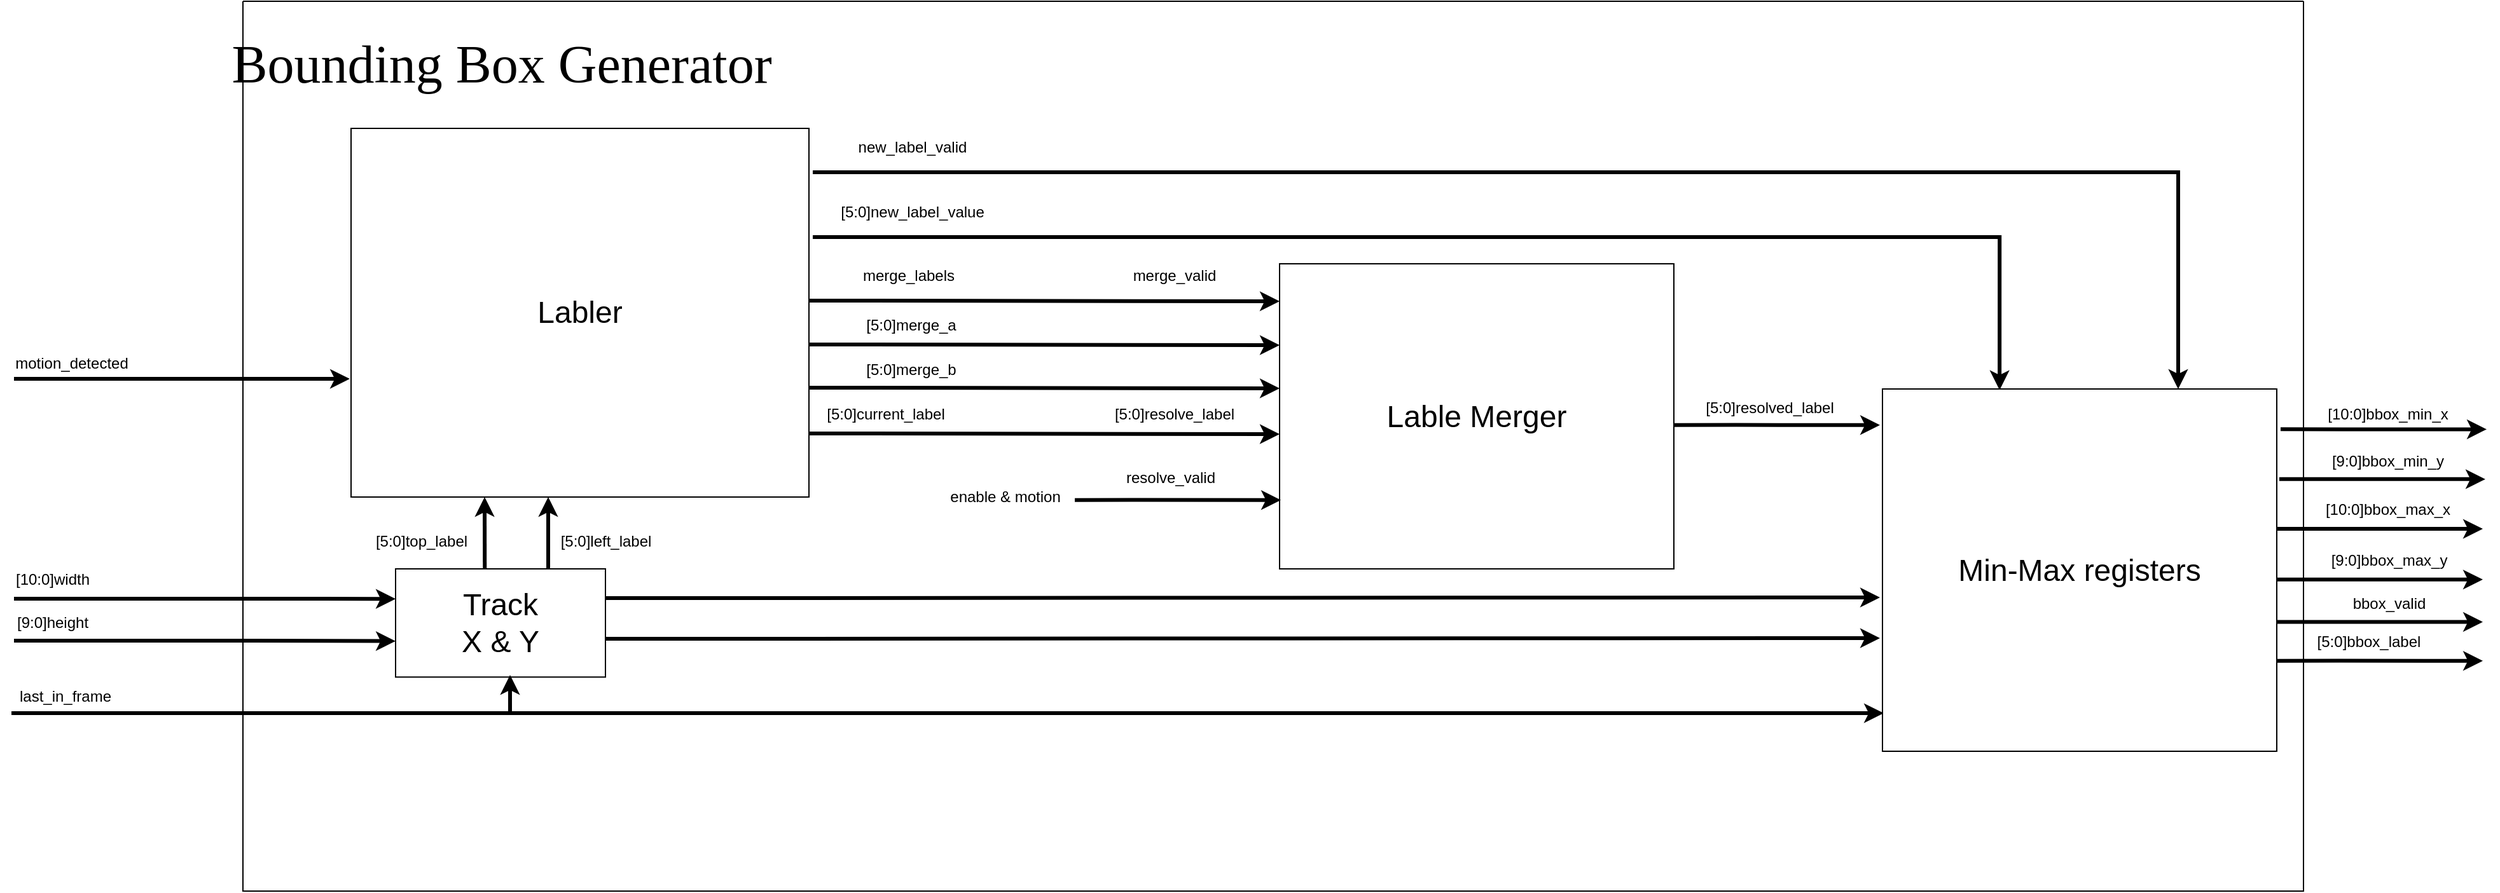 <mxfile version="27.0.6">
  <diagram name="Page-1" id="8psTu5joOEkHxSPbt8DS">
    <mxGraphModel dx="2102" dy="1302" grid="1" gridSize="10" guides="1" tooltips="1" connect="1" arrows="1" fold="1" page="1" pageScale="1" pageWidth="827" pageHeight="1169" math="0" shadow="0">
      <root>
        <mxCell id="0" />
        <mxCell id="1" parent="0" />
        <mxCell id="pzHLP5PFSMqDfCKK6MuQ-40" value="&lt;span style=&quot;text-wrap-mode: wrap;&quot;&gt;[10:0]width&lt;/span&gt;" style="text;html=1;align=center;verticalAlign=middle;resizable=0;points=[];autosize=1;strokeColor=none;fillColor=none;" parent="1" vertex="1">
          <mxGeometry x="750" y="690" width="80" height="30" as="geometry" />
        </mxCell>
        <mxCell id="pzHLP5PFSMqDfCKK6MuQ-41" value="&lt;span style=&quot;text-wrap-mode: wrap;&quot;&gt;[9:0]height&lt;/span&gt;" style="text;html=1;align=center;verticalAlign=middle;resizable=0;points=[];autosize=1;strokeColor=none;fillColor=none;" parent="1" vertex="1">
          <mxGeometry x="750.0" y="724.08" width="80" height="30" as="geometry" />
        </mxCell>
        <mxCell id="pzHLP5PFSMqDfCKK6MuQ-47" value="" style="edgeStyle=orthogonalEdgeStyle;rounded=0;orthogonalLoop=1;jettySize=auto;html=1;strokeWidth=3;" parent="1" edge="1">
          <mxGeometry relative="1" as="geometry">
            <mxPoint x="2701" y="738.24" as="targetPoint" />
            <mxPoint x="2539" y="738.19" as="sourcePoint" />
            <Array as="points">
              <mxPoint x="2588" y="738.19" />
            </Array>
          </mxGeometry>
        </mxCell>
        <mxCell id="pzHLP5PFSMqDfCKK6MuQ-48" value="&lt;span style=&quot;text-wrap-mode: wrap;&quot;&gt;bbox_valid&lt;/span&gt;" style="text;html=1;align=center;verticalAlign=middle;resizable=0;points=[];autosize=1;strokeColor=none;fillColor=none;" parent="1" vertex="1">
          <mxGeometry x="2587" y="709.44" width="80" height="30" as="geometry" />
        </mxCell>
        <mxCell id="pzHLP5PFSMqDfCKK6MuQ-49" value="" style="edgeStyle=orthogonalEdgeStyle;rounded=0;orthogonalLoop=1;jettySize=auto;html=1;strokeWidth=3;" parent="1" edge="1">
          <mxGeometry relative="1" as="geometry">
            <mxPoint x="2701" y="768.87" as="targetPoint" />
            <mxPoint x="2539" y="768.82" as="sourcePoint" />
            <Array as="points">
              <mxPoint x="2588" y="768.82" />
            </Array>
          </mxGeometry>
        </mxCell>
        <mxCell id="pzHLP5PFSMqDfCKK6MuQ-50" value="&lt;span style=&quot;text-wrap-mode: wrap;&quot;&gt;[5:0]bbox_label&lt;/span&gt;" style="text;html=1;align=center;verticalAlign=middle;resizable=0;points=[];autosize=1;strokeColor=none;fillColor=none;" parent="1" vertex="1">
          <mxGeometry x="2561" y="738.82" width="100" height="30" as="geometry" />
        </mxCell>
        <mxCell id="pzHLP5PFSMqDfCKK6MuQ-51" value="" style="edgeStyle=orthogonalEdgeStyle;rounded=0;orthogonalLoop=1;jettySize=auto;html=1;strokeWidth=3;" parent="1" edge="1">
          <mxGeometry relative="1" as="geometry">
            <mxPoint x="2704" y="586.72" as="targetPoint" />
            <mxPoint x="2542" y="586.67" as="sourcePoint" />
            <Array as="points">
              <mxPoint x="2591" y="586.67" />
            </Array>
          </mxGeometry>
        </mxCell>
        <mxCell id="pzHLP5PFSMqDfCKK6MuQ-52" value="&lt;span style=&quot;text-wrap-mode: wrap;&quot;&gt;[10:0]bbox_min_x&lt;/span&gt;" style="text;html=1;align=center;verticalAlign=middle;resizable=0;points=[];autosize=1;strokeColor=none;fillColor=none;" parent="1" vertex="1">
          <mxGeometry x="2566" y="560.0" width="120" height="30" as="geometry" />
        </mxCell>
        <mxCell id="pzHLP5PFSMqDfCKK6MuQ-53" value="" style="edgeStyle=orthogonalEdgeStyle;rounded=0;orthogonalLoop=1;jettySize=auto;html=1;strokeWidth=3;" parent="1" edge="1">
          <mxGeometry relative="1" as="geometry">
            <mxPoint x="2703" y="625.94" as="targetPoint" />
            <mxPoint x="2541" y="625.89" as="sourcePoint" />
            <Array as="points">
              <mxPoint x="2590" y="625.89" />
            </Array>
          </mxGeometry>
        </mxCell>
        <mxCell id="pzHLP5PFSMqDfCKK6MuQ-54" value="&lt;span style=&quot;text-wrap-mode: wrap;&quot;&gt;[9:0]bbox_min_y&lt;/span&gt;" style="text;html=1;align=center;verticalAlign=middle;resizable=0;points=[];autosize=1;strokeColor=none;fillColor=none;" parent="1" vertex="1">
          <mxGeometry x="2571" y="596.52" width="110" height="30" as="geometry" />
        </mxCell>
        <mxCell id="pzHLP5PFSMqDfCKK6MuQ-56" value="" style="edgeStyle=orthogonalEdgeStyle;rounded=0;orthogonalLoop=1;jettySize=auto;html=1;strokeWidth=3;" parent="1" edge="1">
          <mxGeometry relative="1" as="geometry">
            <mxPoint x="2701" y="665.05" as="targetPoint" />
            <mxPoint x="2539" y="665" as="sourcePoint" />
            <Array as="points">
              <mxPoint x="2588" y="665.0" />
            </Array>
          </mxGeometry>
        </mxCell>
        <mxCell id="pzHLP5PFSMqDfCKK6MuQ-57" value="&lt;span style=&quot;text-wrap-mode: wrap;&quot;&gt;[10:0]bbox_max_x&lt;/span&gt;" style="text;html=1;align=center;verticalAlign=middle;resizable=0;points=[];autosize=1;strokeColor=none;fillColor=none;" parent="1" vertex="1">
          <mxGeometry x="2566" y="635" width="120" height="30" as="geometry" />
        </mxCell>
        <mxCell id="pzHLP5PFSMqDfCKK6MuQ-58" value="" style="edgeStyle=orthogonalEdgeStyle;rounded=0;orthogonalLoop=1;jettySize=auto;html=1;strokeWidth=3;" parent="1" edge="1">
          <mxGeometry relative="1" as="geometry">
            <mxPoint x="2701" y="704.93" as="targetPoint" />
            <mxPoint x="2539" y="704.88" as="sourcePoint" />
            <Array as="points">
              <mxPoint x="2588" y="704.88" />
            </Array>
          </mxGeometry>
        </mxCell>
        <mxCell id="pzHLP5PFSMqDfCKK6MuQ-59" value="&lt;span style=&quot;text-wrap-mode: wrap;&quot;&gt;[9:0]bbox_max_y&lt;/span&gt;" style="text;html=1;align=center;verticalAlign=middle;resizable=0;points=[];autosize=1;strokeColor=none;fillColor=none;" parent="1" vertex="1">
          <mxGeometry x="2572" y="674.88" width="110" height="30" as="geometry" />
        </mxCell>
        <mxCell id="EjdUyEd99-lyi4bKZ8Xp-1" value="&lt;span style=&quot;font-size: 24px;&quot;&gt;Labler&lt;/span&gt;" style="rounded=0;whiteSpace=wrap;html=1;" vertex="1" parent="1">
          <mxGeometry x="1025" y="350" width="360" height="290" as="geometry" />
        </mxCell>
        <mxCell id="EjdUyEd99-lyi4bKZ8Xp-2" value="" style="edgeStyle=orthogonalEdgeStyle;rounded=0;orthogonalLoop=1;jettySize=auto;html=1;strokeWidth=3;" edge="1" parent="1">
          <mxGeometry relative="1" as="geometry">
            <mxPoint x="2227" y="719" as="targetPoint" />
            <mxPoint x="1225" y="719.54" as="sourcePoint" />
            <Array as="points">
              <mxPoint x="1274" y="719.54" />
            </Array>
          </mxGeometry>
        </mxCell>
        <mxCell id="EjdUyEd99-lyi4bKZ8Xp-3" value="motion_detected" style="text;html=1;align=center;verticalAlign=middle;resizable=0;points=[];autosize=1;strokeColor=none;fillColor=none;" vertex="1" parent="1">
          <mxGeometry x="750" y="520" width="110" height="30" as="geometry" />
        </mxCell>
        <mxCell id="EjdUyEd99-lyi4bKZ8Xp-5" value="[5:0]left_label" style="text;html=1;align=center;verticalAlign=middle;resizable=0;points=[];autosize=1;strokeColor=none;fillColor=none;" vertex="1" parent="1">
          <mxGeometry x="1180" y="660" width="90" height="30" as="geometry" />
        </mxCell>
        <mxCell id="EjdUyEd99-lyi4bKZ8Xp-6" value="" style="edgeStyle=orthogonalEdgeStyle;rounded=0;orthogonalLoop=1;jettySize=auto;html=1;strokeWidth=3;" edge="1" parent="1">
          <mxGeometry relative="1" as="geometry">
            <mxPoint x="1024" y="547.06" as="targetPoint" />
            <mxPoint x="760" y="547" as="sourcePoint" />
            <Array as="points">
              <mxPoint x="911" y="547.01" />
            </Array>
          </mxGeometry>
        </mxCell>
        <mxCell id="EjdUyEd99-lyi4bKZ8Xp-7" value="[5:0]top_label" style="text;html=1;align=center;verticalAlign=middle;resizable=0;points=[];autosize=1;strokeColor=none;fillColor=none;" vertex="1" parent="1">
          <mxGeometry x="1030" y="660" width="100" height="30" as="geometry" />
        </mxCell>
        <mxCell id="EjdUyEd99-lyi4bKZ8Xp-8" value="" style="edgeStyle=orthogonalEdgeStyle;rounded=0;orthogonalLoop=1;jettySize=auto;html=1;strokeWidth=3;entryX=0.75;entryY=0;entryDx=0;entryDy=0;" edge="1" parent="1" target="EjdUyEd99-lyi4bKZ8Xp-101">
          <mxGeometry relative="1" as="geometry">
            <mxPoint x="1550" y="384.5" as="targetPoint" />
            <mxPoint x="1388" y="384.45" as="sourcePoint" />
            <Array as="points">
              <mxPoint x="2462" y="385" />
            </Array>
          </mxGeometry>
        </mxCell>
        <mxCell id="EjdUyEd99-lyi4bKZ8Xp-9" value="new_label_valid" style="text;html=1;align=center;verticalAlign=middle;resizable=0;points=[];autosize=1;strokeColor=none;fillColor=none;" vertex="1" parent="1">
          <mxGeometry x="1411" y="350" width="110" height="30" as="geometry" />
        </mxCell>
        <mxCell id="EjdUyEd99-lyi4bKZ8Xp-10" value="" style="edgeStyle=orthogonalEdgeStyle;rounded=0;orthogonalLoop=1;jettySize=auto;html=1;strokeWidth=3;entryX=0.297;entryY=0.003;entryDx=0;entryDy=0;entryPerimeter=0;" edge="1" parent="1" target="EjdUyEd99-lyi4bKZ8Xp-101">
          <mxGeometry relative="1" as="geometry">
            <mxPoint x="1550" y="435.5" as="targetPoint" />
            <mxPoint x="1388" y="435.45" as="sourcePoint" />
            <Array as="points">
              <mxPoint x="2321" y="436" />
            </Array>
          </mxGeometry>
        </mxCell>
        <mxCell id="EjdUyEd99-lyi4bKZ8Xp-11" value="[5:0]new_label_value" style="text;html=1;align=center;verticalAlign=middle;resizable=0;points=[];autosize=1;strokeColor=none;fillColor=none;" vertex="1" parent="1">
          <mxGeometry x="1396" y="401" width="140" height="30" as="geometry" />
        </mxCell>
        <mxCell id="EjdUyEd99-lyi4bKZ8Xp-12" value="" style="edgeStyle=orthogonalEdgeStyle;rounded=0;orthogonalLoop=1;jettySize=auto;html=1;strokeWidth=3;" edge="1" parent="1">
          <mxGeometry relative="1" as="geometry">
            <mxPoint x="1755" y="486" as="targetPoint" />
            <mxPoint x="1385" y="485.45" as="sourcePoint" />
            <Array as="points">
              <mxPoint x="1434" y="485.45" />
            </Array>
          </mxGeometry>
        </mxCell>
        <mxCell id="EjdUyEd99-lyi4bKZ8Xp-13" value="merge_labels" style="text;html=1;align=center;verticalAlign=middle;resizable=0;points=[];autosize=1;strokeColor=none;fillColor=none;" vertex="1" parent="1">
          <mxGeometry x="1413" y="451" width="100" height="30" as="geometry" />
        </mxCell>
        <mxCell id="EjdUyEd99-lyi4bKZ8Xp-15" value="[5:0]merge_a" style="text;html=1;align=center;verticalAlign=middle;resizable=0;points=[];autosize=1;strokeColor=none;fillColor=none;" vertex="1" parent="1">
          <mxGeometry x="1419.5" y="490" width="90" height="30" as="geometry" />
        </mxCell>
        <mxCell id="EjdUyEd99-lyi4bKZ8Xp-17" value="[5:0]merge_b" style="text;html=1;align=center;verticalAlign=middle;resizable=0;points=[];autosize=1;strokeColor=none;fillColor=none;" vertex="1" parent="1">
          <mxGeometry x="1419.5" y="525" width="90" height="30" as="geometry" />
        </mxCell>
        <mxCell id="EjdUyEd99-lyi4bKZ8Xp-20" value="&lt;span style=&quot;font-size: 24px;&quot;&gt;Lable Merger&lt;/span&gt;" style="rounded=0;whiteSpace=wrap;html=1;" vertex="1" parent="1">
          <mxGeometry x="1755" y="456.52" width="310" height="240" as="geometry" />
        </mxCell>
        <mxCell id="EjdUyEd99-lyi4bKZ8Xp-22" value="merge_valid" style="text;html=1;align=center;verticalAlign=middle;resizable=0;points=[];autosize=1;strokeColor=none;fillColor=none;" vertex="1" parent="1">
          <mxGeometry x="1627" y="451" width="90" height="30" as="geometry" />
        </mxCell>
        <mxCell id="EjdUyEd99-lyi4bKZ8Xp-32" value="[5:0]resolved_label" style="text;html=1;align=center;verticalAlign=middle;resizable=0;points=[];autosize=1;strokeColor=none;fillColor=none;" vertex="1" parent="1">
          <mxGeometry x="2080" y="555" width="120" height="30" as="geometry" />
        </mxCell>
        <mxCell id="EjdUyEd99-lyi4bKZ8Xp-55" value="resolve_valid" style="text;html=1;align=center;verticalAlign=middle;resizable=0;points=[];autosize=1;strokeColor=none;fillColor=none;" vertex="1" parent="1">
          <mxGeometry x="1624" y="609.88" width="90" height="30" as="geometry" />
        </mxCell>
        <mxCell id="EjdUyEd99-lyi4bKZ8Xp-56" value="" style="edgeStyle=orthogonalEdgeStyle;rounded=0;orthogonalLoop=1;jettySize=auto;html=1;strokeWidth=3;" edge="1" parent="1">
          <mxGeometry relative="1" as="geometry">
            <mxPoint x="1756" y="642.38" as="targetPoint" />
            <mxPoint x="1594" y="642.33" as="sourcePoint" />
            <Array as="points">
              <mxPoint x="1643" y="642.33" />
            </Array>
          </mxGeometry>
        </mxCell>
        <mxCell id="EjdUyEd99-lyi4bKZ8Xp-57" value="[5:0]resolve_label" style="text;html=1;align=center;verticalAlign=middle;resizable=0;points=[];autosize=1;strokeColor=none;fillColor=none;" vertex="1" parent="1">
          <mxGeometry x="1612" y="560" width="120" height="30" as="geometry" />
        </mxCell>
        <mxCell id="EjdUyEd99-lyi4bKZ8Xp-61" value="[5:0]current_label" style="text;html=1;align=center;verticalAlign=middle;resizable=0;points=[];autosize=1;strokeColor=none;fillColor=none;" vertex="1" parent="1">
          <mxGeometry x="1385" y="560" width="120" height="30" as="geometry" />
        </mxCell>
        <mxCell id="EjdUyEd99-lyi4bKZ8Xp-62" value="" style="edgeStyle=orthogonalEdgeStyle;rounded=0;orthogonalLoop=1;jettySize=auto;html=1;strokeWidth=3;" edge="1" parent="1">
          <mxGeometry relative="1" as="geometry">
            <mxPoint x="1755" y="520.55" as="targetPoint" />
            <mxPoint x="1385" y="520" as="sourcePoint" />
            <Array as="points">
              <mxPoint x="1434" y="520.0" />
            </Array>
          </mxGeometry>
        </mxCell>
        <mxCell id="EjdUyEd99-lyi4bKZ8Xp-63" value="" style="edgeStyle=orthogonalEdgeStyle;rounded=0;orthogonalLoop=1;jettySize=auto;html=1;strokeWidth=3;" edge="1" parent="1">
          <mxGeometry relative="1" as="geometry">
            <mxPoint x="1755" y="554.55" as="targetPoint" />
            <mxPoint x="1385" y="554" as="sourcePoint" />
            <Array as="points">
              <mxPoint x="1434" y="554.0" />
            </Array>
          </mxGeometry>
        </mxCell>
        <mxCell id="EjdUyEd99-lyi4bKZ8Xp-64" value="" style="edgeStyle=orthogonalEdgeStyle;rounded=0;orthogonalLoop=1;jettySize=auto;html=1;strokeWidth=3;" edge="1" parent="1">
          <mxGeometry relative="1" as="geometry">
            <mxPoint x="1755" y="590.55" as="targetPoint" />
            <mxPoint x="1385" y="590" as="sourcePoint" />
            <Array as="points">
              <mxPoint x="1434" y="590.0" />
            </Array>
          </mxGeometry>
        </mxCell>
        <mxCell id="EjdUyEd99-lyi4bKZ8Xp-97" value="" style="edgeStyle=orthogonalEdgeStyle;rounded=0;orthogonalLoop=1;jettySize=auto;html=1;strokeWidth=3;" edge="1" parent="1">
          <mxGeometry relative="1" as="geometry">
            <mxPoint x="2230" y="810.05" as="targetPoint" />
            <mxPoint x="758" y="810" as="sourcePoint" />
            <Array as="points">
              <mxPoint x="2117" y="810.0" />
            </Array>
          </mxGeometry>
        </mxCell>
        <mxCell id="EjdUyEd99-lyi4bKZ8Xp-99" value="last_in_frame" style="text;html=1;align=center;verticalAlign=middle;resizable=0;points=[];autosize=1;strokeColor=none;fillColor=none;" vertex="1" parent="1">
          <mxGeometry x="750" y="781.64" width="100" height="30" as="geometry" />
        </mxCell>
        <mxCell id="EjdUyEd99-lyi4bKZ8Xp-100" value="" style="edgeStyle=orthogonalEdgeStyle;rounded=0;orthogonalLoop=1;jettySize=auto;html=1;strokeWidth=3;" edge="1" parent="1">
          <mxGeometry relative="1" as="geometry">
            <mxPoint x="2227" y="583.38" as="targetPoint" />
            <mxPoint x="2065" y="583.33" as="sourcePoint" />
            <Array as="points">
              <mxPoint x="2114" y="583.33" />
            </Array>
          </mxGeometry>
        </mxCell>
        <mxCell id="EjdUyEd99-lyi4bKZ8Xp-101" value="&lt;span style=&quot;font-size: 24px;&quot;&gt;Min-Max registers&lt;/span&gt;" style="rounded=0;whiteSpace=wrap;html=1;" vertex="1" parent="1">
          <mxGeometry x="2229" y="555" width="310" height="285" as="geometry" />
        </mxCell>
        <mxCell id="EjdUyEd99-lyi4bKZ8Xp-102" value="&lt;span style=&quot;font-size: 24px;&quot;&gt;Track&lt;/span&gt;&lt;div&gt;&lt;span style=&quot;font-size: 24px;&quot;&gt;X &amp;amp; Y&lt;/span&gt;&lt;/div&gt;" style="rounded=0;whiteSpace=wrap;html=1;" vertex="1" parent="1">
          <mxGeometry x="1060" y="696.52" width="165" height="85.12" as="geometry" />
        </mxCell>
        <mxCell id="EjdUyEd99-lyi4bKZ8Xp-104" value="" style="edgeStyle=orthogonalEdgeStyle;rounded=0;orthogonalLoop=1;jettySize=auto;html=1;strokeWidth=3;" edge="1" parent="1">
          <mxGeometry relative="1" as="geometry">
            <mxPoint x="2227" y="751.0" as="targetPoint" />
            <mxPoint x="1225" y="751.54" as="sourcePoint" />
            <Array as="points">
              <mxPoint x="1274" y="751.54" />
            </Array>
          </mxGeometry>
        </mxCell>
        <mxCell id="EjdUyEd99-lyi4bKZ8Xp-105" value="" style="endArrow=classic;html=1;rounded=0;exitX=0.425;exitY=0;exitDx=0;exitDy=0;exitPerimeter=0;strokeWidth=3;" edge="1" parent="1" source="EjdUyEd99-lyi4bKZ8Xp-102">
          <mxGeometry width="50" height="50" relative="1" as="geometry">
            <mxPoint x="1130" y="690" as="sourcePoint" />
            <mxPoint x="1130" y="640" as="targetPoint" />
          </mxGeometry>
        </mxCell>
        <mxCell id="EjdUyEd99-lyi4bKZ8Xp-106" value="" style="endArrow=classic;html=1;rounded=0;exitX=0.425;exitY=0;exitDx=0;exitDy=0;exitPerimeter=0;strokeWidth=3;" edge="1" parent="1">
          <mxGeometry width="50" height="50" relative="1" as="geometry">
            <mxPoint x="1180" y="697" as="sourcePoint" />
            <mxPoint x="1180" y="640" as="targetPoint" />
          </mxGeometry>
        </mxCell>
        <mxCell id="EjdUyEd99-lyi4bKZ8Xp-107" value="enable &amp;amp; motion" style="text;html=1;align=center;verticalAlign=middle;resizable=0;points=[];autosize=1;strokeColor=none;fillColor=none;" vertex="1" parent="1">
          <mxGeometry x="1484" y="625" width="110" height="30" as="geometry" />
        </mxCell>
        <mxCell id="EjdUyEd99-lyi4bKZ8Xp-108" value="" style="edgeStyle=orthogonalEdgeStyle;rounded=0;orthogonalLoop=1;jettySize=auto;html=1;strokeWidth=3;" edge="1" parent="1">
          <mxGeometry relative="1" as="geometry">
            <mxPoint x="1150" y="780" as="targetPoint" />
            <mxPoint x="1150" y="810" as="sourcePoint" />
          </mxGeometry>
        </mxCell>
        <mxCell id="EjdUyEd99-lyi4bKZ8Xp-109" value="" style="edgeStyle=orthogonalEdgeStyle;rounded=0;orthogonalLoop=1;jettySize=auto;html=1;strokeWidth=3;" edge="1" parent="1">
          <mxGeometry relative="1" as="geometry">
            <mxPoint x="1060" y="753.34" as="targetPoint" />
            <mxPoint x="760" y="753" as="sourcePoint" />
            <Array as="points">
              <mxPoint x="947" y="753.29" />
            </Array>
          </mxGeometry>
        </mxCell>
        <mxCell id="EjdUyEd99-lyi4bKZ8Xp-110" value="" style="edgeStyle=orthogonalEdgeStyle;rounded=0;orthogonalLoop=1;jettySize=auto;html=1;strokeWidth=3;" edge="1" parent="1">
          <mxGeometry relative="1" as="geometry">
            <mxPoint x="1060" y="720.11" as="targetPoint" />
            <mxPoint x="760" y="720" as="sourcePoint" />
            <Array as="points">
              <mxPoint x="947" y="720.06" />
            </Array>
          </mxGeometry>
        </mxCell>
        <mxCell id="EjdUyEd99-lyi4bKZ8Xp-111" value="" style="swimlane;startSize=0;" vertex="1" parent="1">
          <mxGeometry x="940" y="250" width="1620" height="700" as="geometry" />
        </mxCell>
        <mxCell id="EjdUyEd99-lyi4bKZ8Xp-112" value="&lt;font style=&quot;font-size: 42px;&quot; face=&quot;Times New Roman&quot;&gt;&lt;span style=&quot;text-wrap-mode: wrap;&quot;&gt;Bounding Box&amp;nbsp;&lt;/span&gt;&lt;span style=&quot;text-wrap-mode: wrap; background-color: transparent; color: light-dark(rgb(0, 0, 0), rgb(255, 255, 255));&quot;&gt;Generator&lt;/span&gt;&lt;/font&gt;" style="text;html=1;align=center;verticalAlign=middle;resizable=0;points=[];autosize=1;strokeColor=none;fillColor=none;" vertex="1" parent="EjdUyEd99-lyi4bKZ8Xp-111">
          <mxGeometry x="-22.5" y="20" width="450" height="60" as="geometry" />
        </mxCell>
      </root>
    </mxGraphModel>
  </diagram>
</mxfile>
